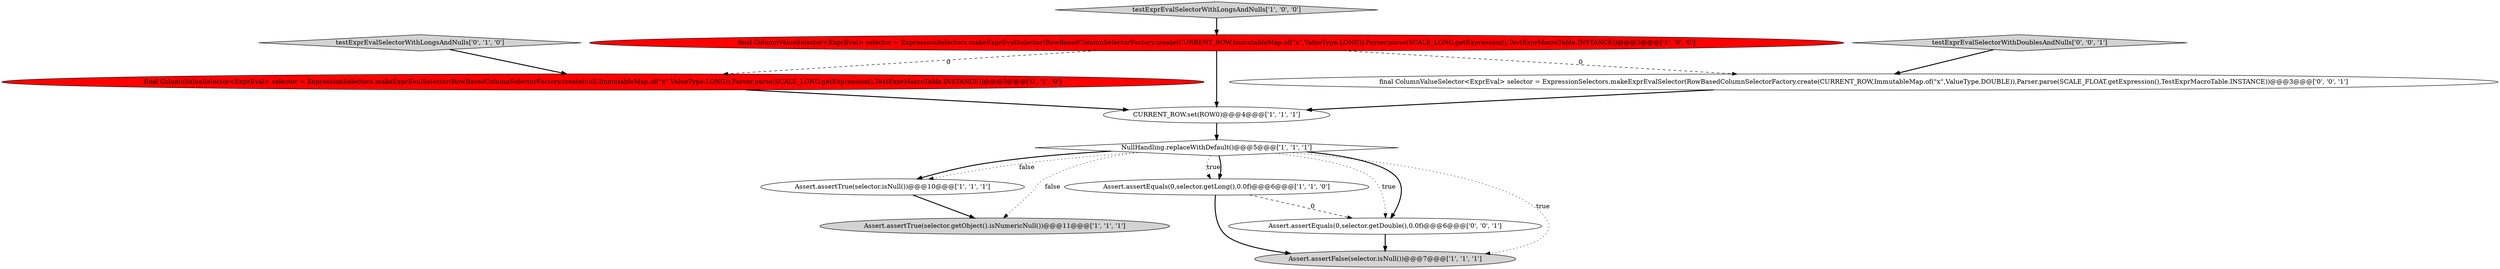 digraph {
5 [style = filled, label = "NullHandling.replaceWithDefault()@@@5@@@['1', '1', '1']", fillcolor = white, shape = diamond image = "AAA0AAABBB1BBB"];
9 [style = filled, label = "final ColumnValueSelector<ExprEval> selector = ExpressionSelectors.makeExprEvalSelector(RowBasedColumnSelectorFactory.create(null,ImmutableMap.of(\"x\",ValueType.LONG)),Parser.parse(SCALE_LONG.getExpression(),TestExprMacroTable.INSTANCE))@@@3@@@['0', '1', '0']", fillcolor = red, shape = ellipse image = "AAA1AAABBB2BBB"];
4 [style = filled, label = "Assert.assertEquals(0,selector.getLong(),0.0f)@@@6@@@['1', '1', '0']", fillcolor = white, shape = ellipse image = "AAA0AAABBB1BBB"];
6 [style = filled, label = "Assert.assertTrue(selector.isNull())@@@10@@@['1', '1', '1']", fillcolor = white, shape = ellipse image = "AAA0AAABBB1BBB"];
7 [style = filled, label = "Assert.assertTrue(selector.getObject().isNumericNull())@@@11@@@['1', '1', '1']", fillcolor = lightgray, shape = ellipse image = "AAA0AAABBB1BBB"];
11 [style = filled, label = "testExprEvalSelectorWithDoublesAndNulls['0', '0', '1']", fillcolor = lightgray, shape = diamond image = "AAA0AAABBB3BBB"];
12 [style = filled, label = "Assert.assertEquals(0,selector.getDouble(),0.0f)@@@6@@@['0', '0', '1']", fillcolor = white, shape = ellipse image = "AAA0AAABBB3BBB"];
0 [style = filled, label = "CURRENT_ROW.set(ROW0)@@@4@@@['1', '1', '1']", fillcolor = white, shape = ellipse image = "AAA0AAABBB1BBB"];
3 [style = filled, label = "testExprEvalSelectorWithLongsAndNulls['1', '0', '0']", fillcolor = lightgray, shape = diamond image = "AAA0AAABBB1BBB"];
8 [style = filled, label = "testExprEvalSelectorWithLongsAndNulls['0', '1', '0']", fillcolor = lightgray, shape = diamond image = "AAA0AAABBB2BBB"];
10 [style = filled, label = "final ColumnValueSelector<ExprEval> selector = ExpressionSelectors.makeExprEvalSelector(RowBasedColumnSelectorFactory.create(CURRENT_ROW,ImmutableMap.of(\"x\",ValueType.DOUBLE)),Parser.parse(SCALE_FLOAT.getExpression(),TestExprMacroTable.INSTANCE))@@@3@@@['0', '0', '1']", fillcolor = white, shape = ellipse image = "AAA0AAABBB3BBB"];
1 [style = filled, label = "final ColumnValueSelector<ExprEval> selector = ExpressionSelectors.makeExprEvalSelector(RowBasedColumnSelectorFactory.create(CURRENT_ROW,ImmutableMap.of(\"x\",ValueType.LONG)),Parser.parse(SCALE_LONG.getExpression(),TestExprMacroTable.INSTANCE))@@@3@@@['1', '0', '0']", fillcolor = red, shape = ellipse image = "AAA1AAABBB1BBB"];
2 [style = filled, label = "Assert.assertFalse(selector.isNull())@@@7@@@['1', '1', '1']", fillcolor = lightgray, shape = ellipse image = "AAA0AAABBB1BBB"];
9->0 [style = bold, label=""];
3->1 [style = bold, label=""];
5->7 [style = dotted, label="false"];
1->9 [style = dashed, label="0"];
1->10 [style = dashed, label="0"];
4->2 [style = bold, label=""];
1->0 [style = bold, label=""];
5->12 [style = dotted, label="true"];
5->4 [style = dotted, label="true"];
4->12 [style = dashed, label="0"];
12->2 [style = bold, label=""];
5->6 [style = bold, label=""];
5->12 [style = bold, label=""];
5->6 [style = dotted, label="false"];
11->10 [style = bold, label=""];
10->0 [style = bold, label=""];
5->4 [style = bold, label=""];
8->9 [style = bold, label=""];
6->7 [style = bold, label=""];
0->5 [style = bold, label=""];
5->2 [style = dotted, label="true"];
}
